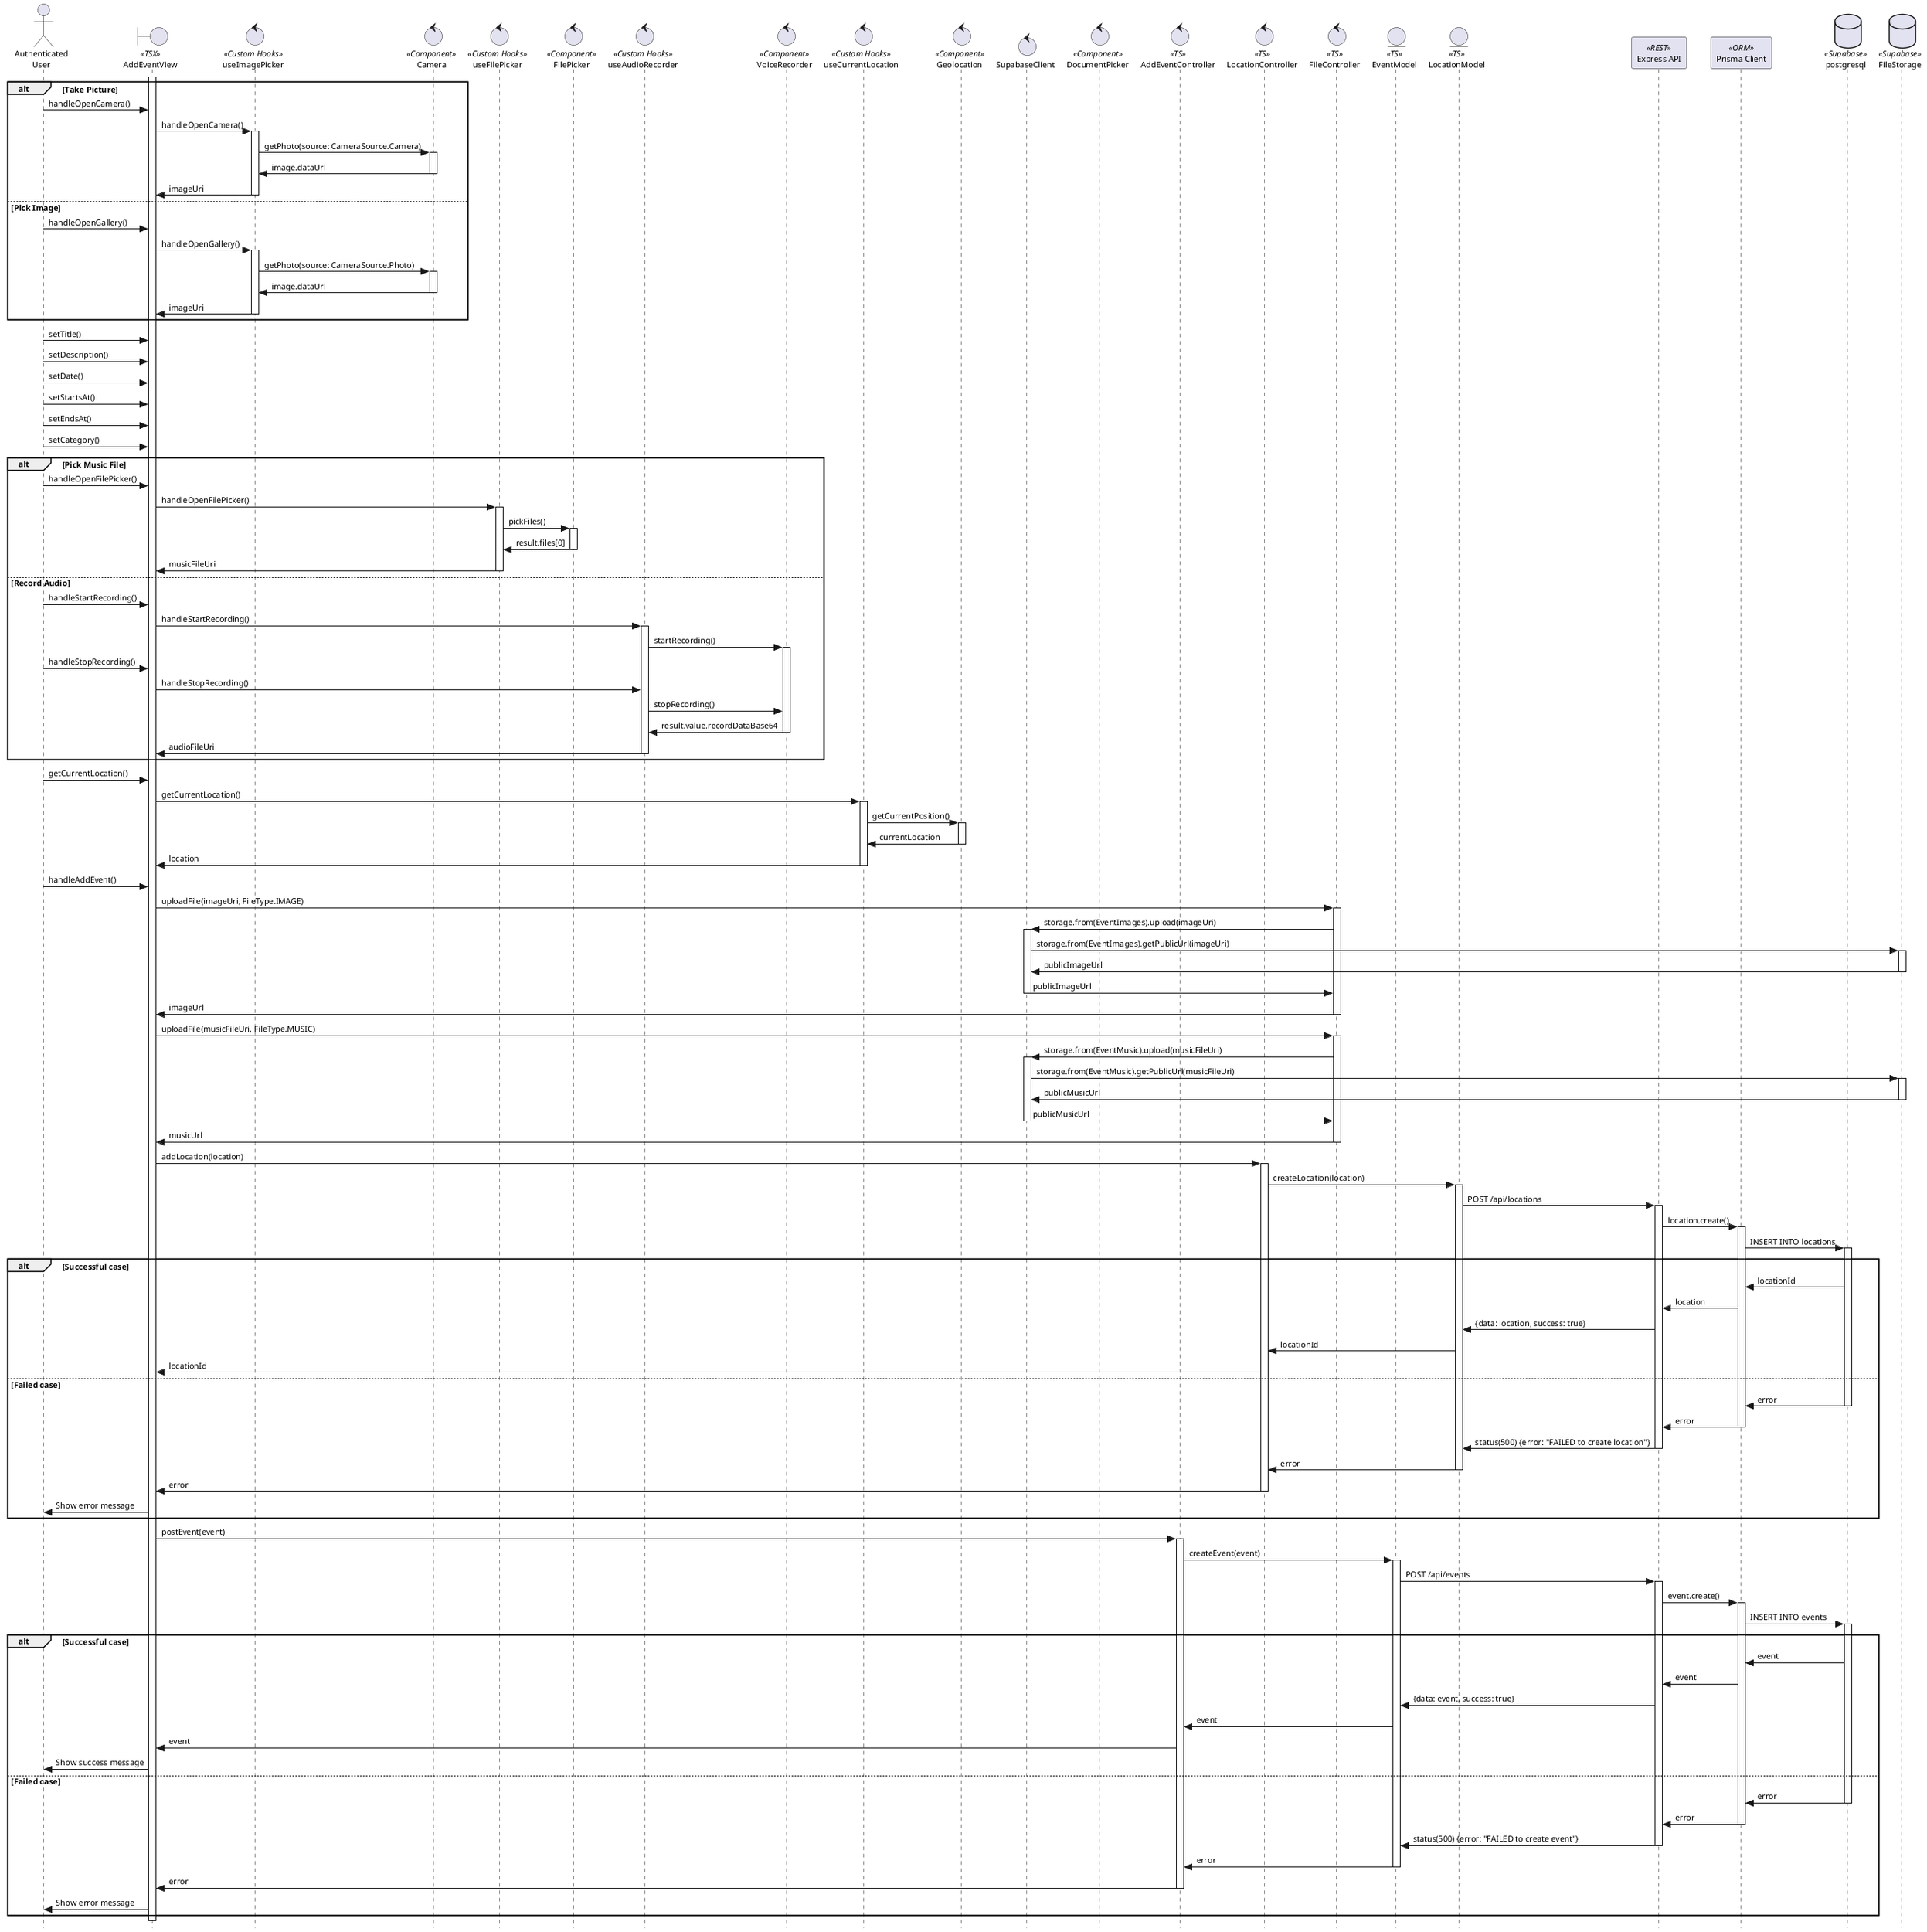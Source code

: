 @startuml
skinparam style strictuml
skinparam defaultFontSize 11
skinparam stereotypePosition top

actor "Authenticated\nUser" as AuthenticatedUser

boundary "AddEventView" as AddEventView << TSX >>

control "useImagePicker" as useImagePicker << Custom Hooks >>
control "Camera" as Camera << Component >>
control "useFilePicker" as useFilePicker << Custom Hooks >>
control "FilePicker" as FilePicker << Component >>
control "useAudioRecorder" as useAudioRecorder << Custom Hooks >>
control "VoiceRecorder" as VoiceRecorder << Component >>
control "useCurrentLocation" as useCurrentLocation << Custom Hooks >>
control "Geolocation" as Geolocation << Component >>
control "SupabaseClient" as SupabaseClient
control "DocumentPicker" as DocumentPicker << Component >>

control "AddEventController" as AddEventController << TS >>
control "LocationController" as LocationController << TS >>
control "FileController" as FileController << TS >>

entity "EventModel" as EventModel << TS >>
entity "LocationModel" as LocationModel << TS >>

participant "Express API" as API << REST >>
participant "Prisma Client" as prisma << ORM >>

database "postgresql" as postgresql << Supabase >>
database "FileStorage" as supabase << Supabase >>

activate AddEventView


alt Take Picture
    AuthenticatedUser -> AddEventView : handleOpenCamera()
    AddEventView -> useImagePicker : handleOpenCamera()
    activate useImagePicker
    useImagePicker -> Camera : getPhoto(source: CameraSource.Camera)
    activate Camera
    Camera -> useImagePicker : image.dataUrl
    deactivate Camera
    useImagePicker -> AddEventView : imageUri
    deactivate useImagePicker
else Pick Image
    AuthenticatedUser -> AddEventView : handleOpenGallery()
    AddEventView -> useImagePicker : handleOpenGallery()
    activate useImagePicker
    useImagePicker -> Camera : getPhoto(source: CameraSource.Photo)
    activate Camera
    Camera -> useImagePicker : image.dataUrl
    deactivate Camera
    useImagePicker -> AddEventView : imageUri
    deactivate useImagePicker
end

AuthenticatedUser -> AddEventView : setTitle()
AuthenticatedUser -> AddEventView : setDescription()
AuthenticatedUser -> AddEventView : setDate()
AuthenticatedUser -> AddEventView : setStartsAt()
AuthenticatedUser -> AddEventView : setEndsAt()
AuthenticatedUser -> AddEventView : setCategory()

alt Pick Music File
    AuthenticatedUser -> AddEventView : handleOpenFilePicker()
    AddEventView -> useFilePicker : handleOpenFilePicker()
    activate useFilePicker
    useFilePicker -> FilePicker : pickFiles()
    activate FilePicker
    FilePicker -> useFilePicker : result.files[0]
    deactivate FilePicker
    useFilePicker -> AddEventView : musicFileUri
    deactivate useFilePicker
else Record Audio
    AuthenticatedUser -> AddEventView : handleStartRecording()
    AddEventView -> useAudioRecorder : handleStartRecording()
    activate useAudioRecorder
    useAudioRecorder -> VoiceRecorder : startRecording()
    activate VoiceRecorder
    AuthenticatedUser -> AddEventView : handleStopRecording()
    AddEventView -> useAudioRecorder : handleStopRecording()
    useAudioRecorder -> VoiceRecorder : stopRecording()
    VoiceRecorder -> useAudioRecorder : result.value.recordDataBase64
    deactivate VoiceRecorder
    useAudioRecorder -> AddEventView : audioFileUri
    deactivate useAudioRecorder
end

AuthenticatedUser -> AddEventView : getCurrentLocation()
AddEventView -> useCurrentLocation : getCurrentLocation()
activate useCurrentLocation
useCurrentLocation -> Geolocation : getCurrentPosition()
activate Geolocation
Geolocation -> useCurrentLocation : currentLocation
deactivate Geolocation
useCurrentLocation -> AddEventView : location
deactivate useCurrentLocation

AuthenticatedUser -> AddEventView : handleAddEvent()

AddEventView -> FileController : uploadFile(imageUri, FileType.IMAGE)
activate FileController
FileController -> SupabaseClient : storage.from(EventImages).upload(imageUri)
activate SupabaseClient
SupabaseClient -> supabase : storage.from(EventImages).getPublicUrl(imageUri)
activate supabase
supabase -> SupabaseClient : publicImageUrl
deactivate supabase
SupabaseClient -> FileController : publicImageUrl
deactivate SupabaseClient
FileController -> AddEventView : imageUrl
deactivate FileController

AddEventView -> FileController : uploadFile(musicFileUri, FileType.MUSIC)
activate FileController
FileController -> SupabaseClient : storage.from(EventMusic).upload(musicFileUri)
activate SupabaseClient
SupabaseClient -> supabase : storage.from(EventMusic).getPublicUrl(musicFileUri)
activate supabase
supabase -> SupabaseClient : publicMusicUrl
deactivate supabase
SupabaseClient -> FileController : publicMusicUrl
deactivate SupabaseClient
FileController -> AddEventView : musicUrl
deactivate FileController


' Location 
AddEventView -> LocationController : addLocation(location)
activate LocationController
LocationController -> LocationModel : createLocation(location)
activate LocationModel

LocationModel -> API : POST /api/locations
activate API
API -> prisma : location.create()
activate prisma
prisma -> postgresql : INSERT INTO locations
activate postgresql

alt Successful case
    postgresql -> prisma : locationId
    prisma -> API : location
    API -> LocationModel : {data: location, success: true}
    LocationModel -> LocationController : locationId
    LocationController -> AddEventView : locationId
else Failed case
    postgresql -> prisma : error
    deactivate postgresql
    prisma -> API : error
    deactivate prisma
    API -> LocationModel : status(500) {error: "FAILED to create location"}
    deactivate API
    LocationModel -> LocationController : error
    deactivate LocationModel
    LocationController -> AddEventView : error
    deactivate LocationController
    AddEventView -> AuthenticatedUser : Show error message
end


' Event
AddEventView -> AddEventController : postEvent(event)
activate AddEventController

AddEventController -> EventModel : createEvent(event)
activate EventModel

EventModel -> API : POST /api/events
activate API
API -> prisma : event.create()
activate prisma
prisma -> postgresql : INSERT INTO events
activate postgresql

alt Successful case
    postgresql -> prisma : event

    prisma -> API : event

    API -> EventModel : {data: event, success: true}

    EventModel -> AddEventController : event

    AddEventController -> AddEventView : event

    AddEventView -> AuthenticatedUser : Show success message
else Failed case
    postgresql -> prisma : error
    deactivate postgresql
    prisma -> API : error
    deactivate prisma
    API -> EventModel : status(500) {error: "FAILED to create event"}
    deactivate API
    EventModel -> AddEventController : error
    deactivate EventModel
    AddEventController -> AddEventView : error
    deactivate AddEventController
    AddEventView -> AuthenticatedUser : Show error message
end
deactivate AddEventView

@enduml







